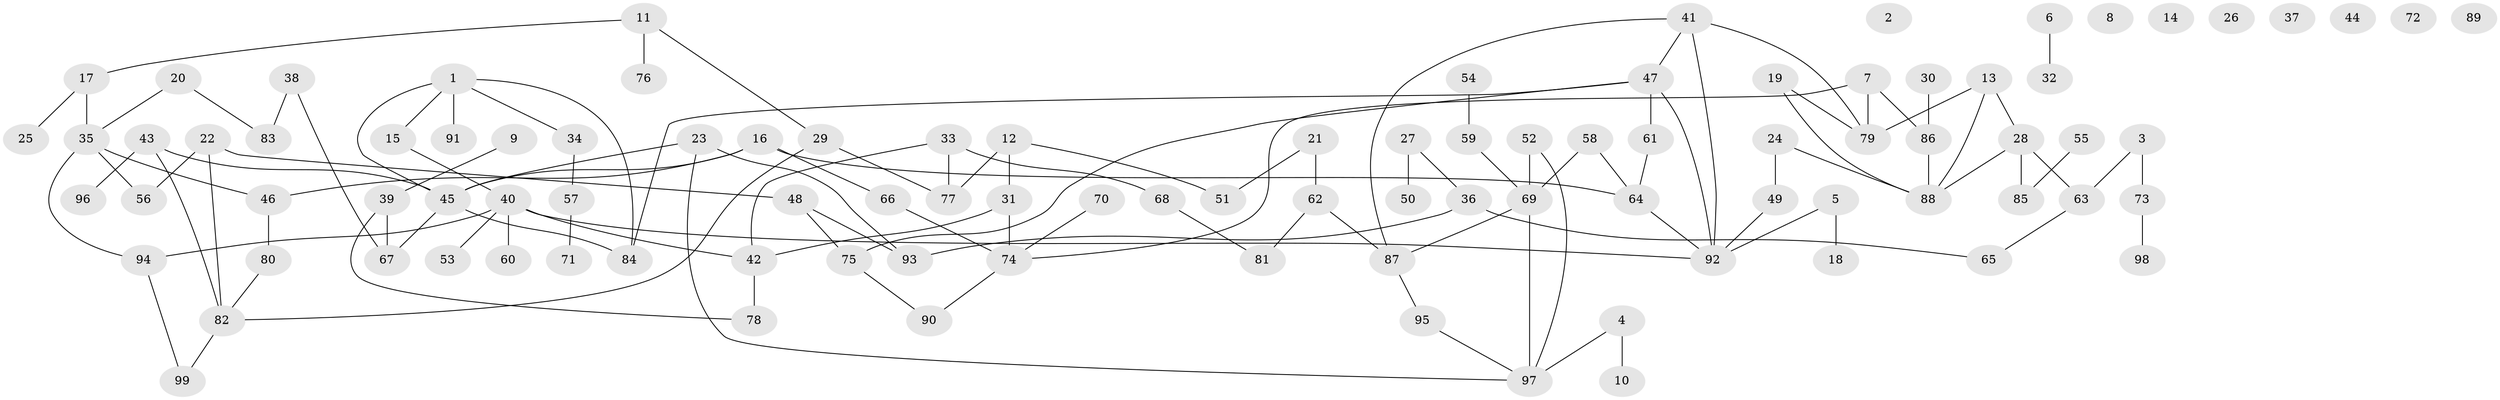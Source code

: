 // coarse degree distribution, {5: 0.09375, 0: 0.140625, 2: 0.234375, 1: 0.1875, 4: 0.140625, 6: 0.078125, 3: 0.125}
// Generated by graph-tools (version 1.1) at 2025/41/03/06/25 10:41:20]
// undirected, 99 vertices, 119 edges
graph export_dot {
graph [start="1"]
  node [color=gray90,style=filled];
  1;
  2;
  3;
  4;
  5;
  6;
  7;
  8;
  9;
  10;
  11;
  12;
  13;
  14;
  15;
  16;
  17;
  18;
  19;
  20;
  21;
  22;
  23;
  24;
  25;
  26;
  27;
  28;
  29;
  30;
  31;
  32;
  33;
  34;
  35;
  36;
  37;
  38;
  39;
  40;
  41;
  42;
  43;
  44;
  45;
  46;
  47;
  48;
  49;
  50;
  51;
  52;
  53;
  54;
  55;
  56;
  57;
  58;
  59;
  60;
  61;
  62;
  63;
  64;
  65;
  66;
  67;
  68;
  69;
  70;
  71;
  72;
  73;
  74;
  75;
  76;
  77;
  78;
  79;
  80;
  81;
  82;
  83;
  84;
  85;
  86;
  87;
  88;
  89;
  90;
  91;
  92;
  93;
  94;
  95;
  96;
  97;
  98;
  99;
  1 -- 15;
  1 -- 34;
  1 -- 45;
  1 -- 84;
  1 -- 91;
  3 -- 63;
  3 -- 73;
  4 -- 10;
  4 -- 97;
  5 -- 18;
  5 -- 92;
  6 -- 32;
  7 -- 74;
  7 -- 79;
  7 -- 86;
  9 -- 39;
  11 -- 17;
  11 -- 29;
  11 -- 76;
  12 -- 31;
  12 -- 51;
  12 -- 77;
  13 -- 28;
  13 -- 79;
  13 -- 88;
  15 -- 40;
  16 -- 45;
  16 -- 46;
  16 -- 64;
  16 -- 66;
  17 -- 25;
  17 -- 35;
  19 -- 79;
  19 -- 88;
  20 -- 35;
  20 -- 83;
  21 -- 51;
  21 -- 62;
  22 -- 48;
  22 -- 56;
  22 -- 82;
  23 -- 45;
  23 -- 93;
  23 -- 97;
  24 -- 49;
  24 -- 88;
  27 -- 36;
  27 -- 50;
  28 -- 63;
  28 -- 85;
  28 -- 88;
  29 -- 77;
  29 -- 82;
  30 -- 86;
  31 -- 42;
  31 -- 74;
  33 -- 42;
  33 -- 68;
  33 -- 77;
  34 -- 57;
  35 -- 46;
  35 -- 56;
  35 -- 94;
  36 -- 65;
  36 -- 93;
  38 -- 67;
  38 -- 83;
  39 -- 67;
  39 -- 78;
  40 -- 42;
  40 -- 53;
  40 -- 60;
  40 -- 92;
  40 -- 94;
  41 -- 47;
  41 -- 79;
  41 -- 87;
  41 -- 92;
  42 -- 78;
  43 -- 45;
  43 -- 82;
  43 -- 96;
  45 -- 67;
  45 -- 84;
  46 -- 80;
  47 -- 61;
  47 -- 75;
  47 -- 84;
  47 -- 92;
  48 -- 75;
  48 -- 93;
  49 -- 92;
  52 -- 69;
  52 -- 97;
  54 -- 59;
  55 -- 85;
  57 -- 71;
  58 -- 64;
  58 -- 69;
  59 -- 69;
  61 -- 64;
  62 -- 81;
  62 -- 87;
  63 -- 65;
  64 -- 92;
  66 -- 74;
  68 -- 81;
  69 -- 87;
  69 -- 97;
  70 -- 74;
  73 -- 98;
  74 -- 90;
  75 -- 90;
  80 -- 82;
  82 -- 99;
  86 -- 88;
  87 -- 95;
  94 -- 99;
  95 -- 97;
}
